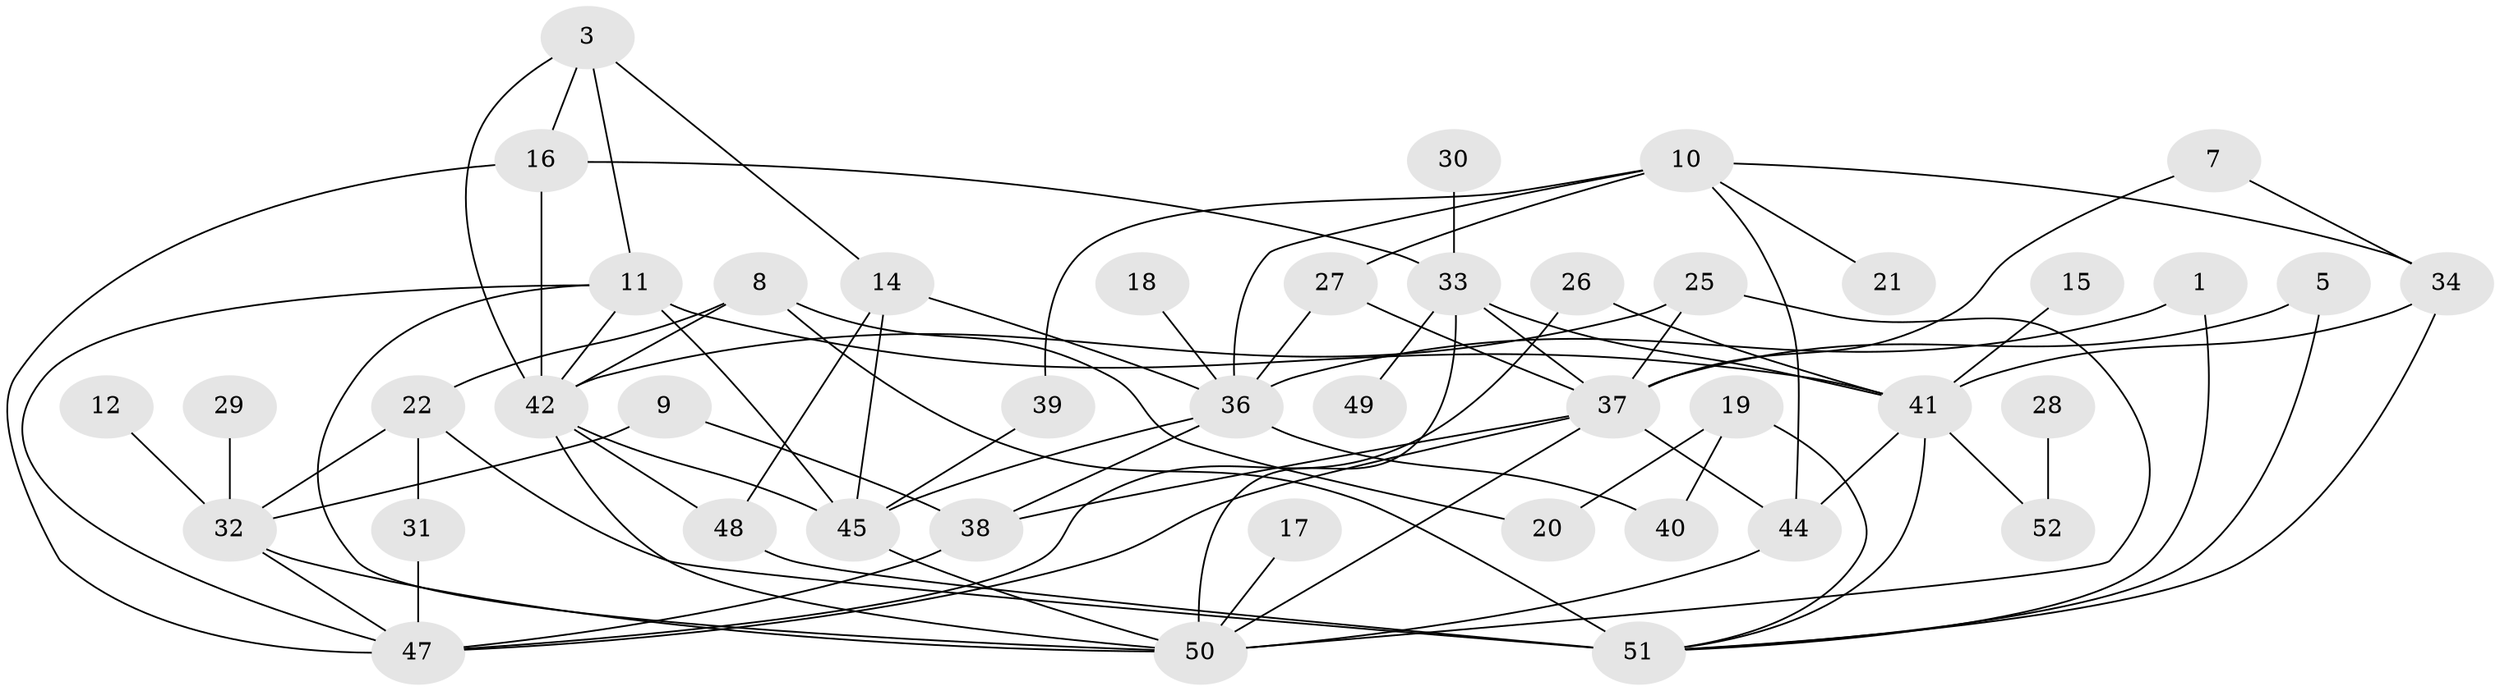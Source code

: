 // original degree distribution, {1: 0.24271844660194175, 5: 0.0970873786407767, 3: 0.22330097087378642, 2: 0.18446601941747573, 0: 0.05825242718446602, 4: 0.14563106796116504, 7: 0.019417475728155338, 6: 0.02912621359223301}
// Generated by graph-tools (version 1.1) at 2025/25/03/09/25 03:25:23]
// undirected, 43 vertices, 80 edges
graph export_dot {
graph [start="1"]
  node [color=gray90,style=filled];
  1;
  3;
  5;
  7;
  8;
  9;
  10;
  11;
  12;
  14;
  15;
  16;
  17;
  18;
  19;
  20;
  21;
  22;
  25;
  26;
  27;
  28;
  29;
  30;
  31;
  32;
  33;
  34;
  36;
  37;
  38;
  39;
  40;
  41;
  42;
  44;
  45;
  47;
  48;
  49;
  50;
  51;
  52;
  1 -- 36 [weight=1.0];
  1 -- 51 [weight=1.0];
  3 -- 11 [weight=1.0];
  3 -- 14 [weight=1.0];
  3 -- 16 [weight=1.0];
  3 -- 42 [weight=1.0];
  5 -- 37 [weight=1.0];
  5 -- 51 [weight=1.0];
  7 -- 34 [weight=1.0];
  7 -- 37 [weight=1.0];
  8 -- 20 [weight=1.0];
  8 -- 22 [weight=1.0];
  8 -- 42 [weight=1.0];
  8 -- 51 [weight=1.0];
  9 -- 32 [weight=1.0];
  9 -- 38 [weight=1.0];
  10 -- 21 [weight=1.0];
  10 -- 27 [weight=1.0];
  10 -- 34 [weight=1.0];
  10 -- 36 [weight=1.0];
  10 -- 39 [weight=1.0];
  10 -- 44 [weight=1.0];
  11 -- 41 [weight=2.0];
  11 -- 42 [weight=1.0];
  11 -- 45 [weight=1.0];
  11 -- 47 [weight=1.0];
  11 -- 50 [weight=1.0];
  12 -- 32 [weight=1.0];
  14 -- 36 [weight=1.0];
  14 -- 45 [weight=1.0];
  14 -- 48 [weight=1.0];
  15 -- 41 [weight=1.0];
  16 -- 33 [weight=1.0];
  16 -- 42 [weight=1.0];
  16 -- 47 [weight=1.0];
  17 -- 50 [weight=1.0];
  18 -- 36 [weight=1.0];
  19 -- 20 [weight=1.0];
  19 -- 40 [weight=1.0];
  19 -- 51 [weight=1.0];
  22 -- 31 [weight=1.0];
  22 -- 32 [weight=1.0];
  22 -- 51 [weight=2.0];
  25 -- 37 [weight=1.0];
  25 -- 42 [weight=1.0];
  25 -- 50 [weight=1.0];
  26 -- 41 [weight=1.0];
  26 -- 47 [weight=1.0];
  27 -- 36 [weight=1.0];
  27 -- 37 [weight=1.0];
  28 -- 52 [weight=1.0];
  29 -- 32 [weight=1.0];
  30 -- 33 [weight=1.0];
  31 -- 47 [weight=1.0];
  32 -- 47 [weight=1.0];
  32 -- 50 [weight=1.0];
  33 -- 37 [weight=1.0];
  33 -- 41 [weight=1.0];
  33 -- 49 [weight=1.0];
  33 -- 50 [weight=1.0];
  34 -- 41 [weight=1.0];
  34 -- 51 [weight=1.0];
  36 -- 38 [weight=1.0];
  36 -- 40 [weight=1.0];
  36 -- 45 [weight=1.0];
  37 -- 38 [weight=1.0];
  37 -- 44 [weight=1.0];
  37 -- 47 [weight=1.0];
  37 -- 50 [weight=2.0];
  38 -- 47 [weight=1.0];
  39 -- 45 [weight=1.0];
  41 -- 44 [weight=1.0];
  41 -- 51 [weight=1.0];
  41 -- 52 [weight=1.0];
  42 -- 45 [weight=1.0];
  42 -- 48 [weight=2.0];
  42 -- 50 [weight=2.0];
  44 -- 50 [weight=1.0];
  45 -- 50 [weight=1.0];
  48 -- 51 [weight=2.0];
}

